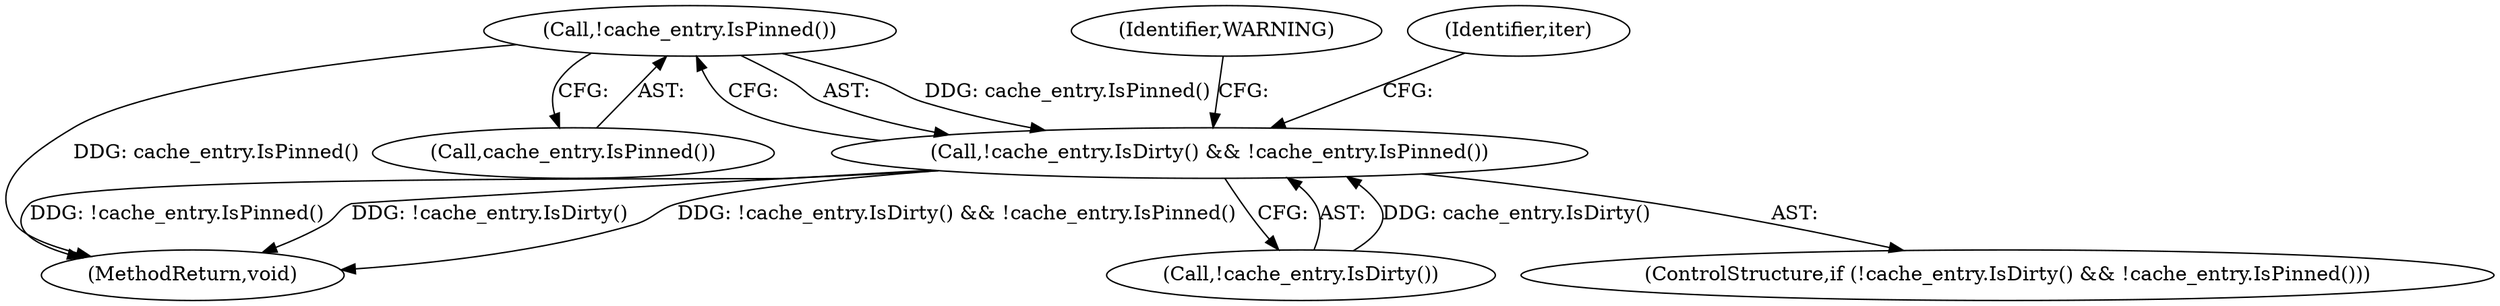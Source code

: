 digraph "1_Chrome_baef1ffd73db183ca50c854e1779ed7f6e5100a8_5@del" {
"1000167" [label="(Call,!cache_entry.IsPinned())"];
"1000164" [label="(Call,!cache_entry.IsDirty() && !cache_entry.IsPinned())"];
"1000172" [label="(Identifier,WARNING)"];
"1000181" [label="(MethodReturn,void)"];
"1000168" [label="(Call,cache_entry.IsPinned())"];
"1000114" [label="(Identifier,iter)"];
"1000165" [label="(Call,!cache_entry.IsDirty())"];
"1000164" [label="(Call,!cache_entry.IsDirty() && !cache_entry.IsPinned())"];
"1000163" [label="(ControlStructure,if (!cache_entry.IsDirty() && !cache_entry.IsPinned()))"];
"1000167" [label="(Call,!cache_entry.IsPinned())"];
"1000167" -> "1000164"  [label="AST: "];
"1000167" -> "1000168"  [label="CFG: "];
"1000168" -> "1000167"  [label="AST: "];
"1000164" -> "1000167"  [label="CFG: "];
"1000167" -> "1000181"  [label="DDG: cache_entry.IsPinned()"];
"1000167" -> "1000164"  [label="DDG: cache_entry.IsPinned()"];
"1000164" -> "1000163"  [label="AST: "];
"1000164" -> "1000165"  [label="CFG: "];
"1000165" -> "1000164"  [label="AST: "];
"1000172" -> "1000164"  [label="CFG: "];
"1000114" -> "1000164"  [label="CFG: "];
"1000164" -> "1000181"  [label="DDG: !cache_entry.IsDirty() && !cache_entry.IsPinned()"];
"1000164" -> "1000181"  [label="DDG: !cache_entry.IsPinned()"];
"1000164" -> "1000181"  [label="DDG: !cache_entry.IsDirty()"];
"1000165" -> "1000164"  [label="DDG: cache_entry.IsDirty()"];
}
